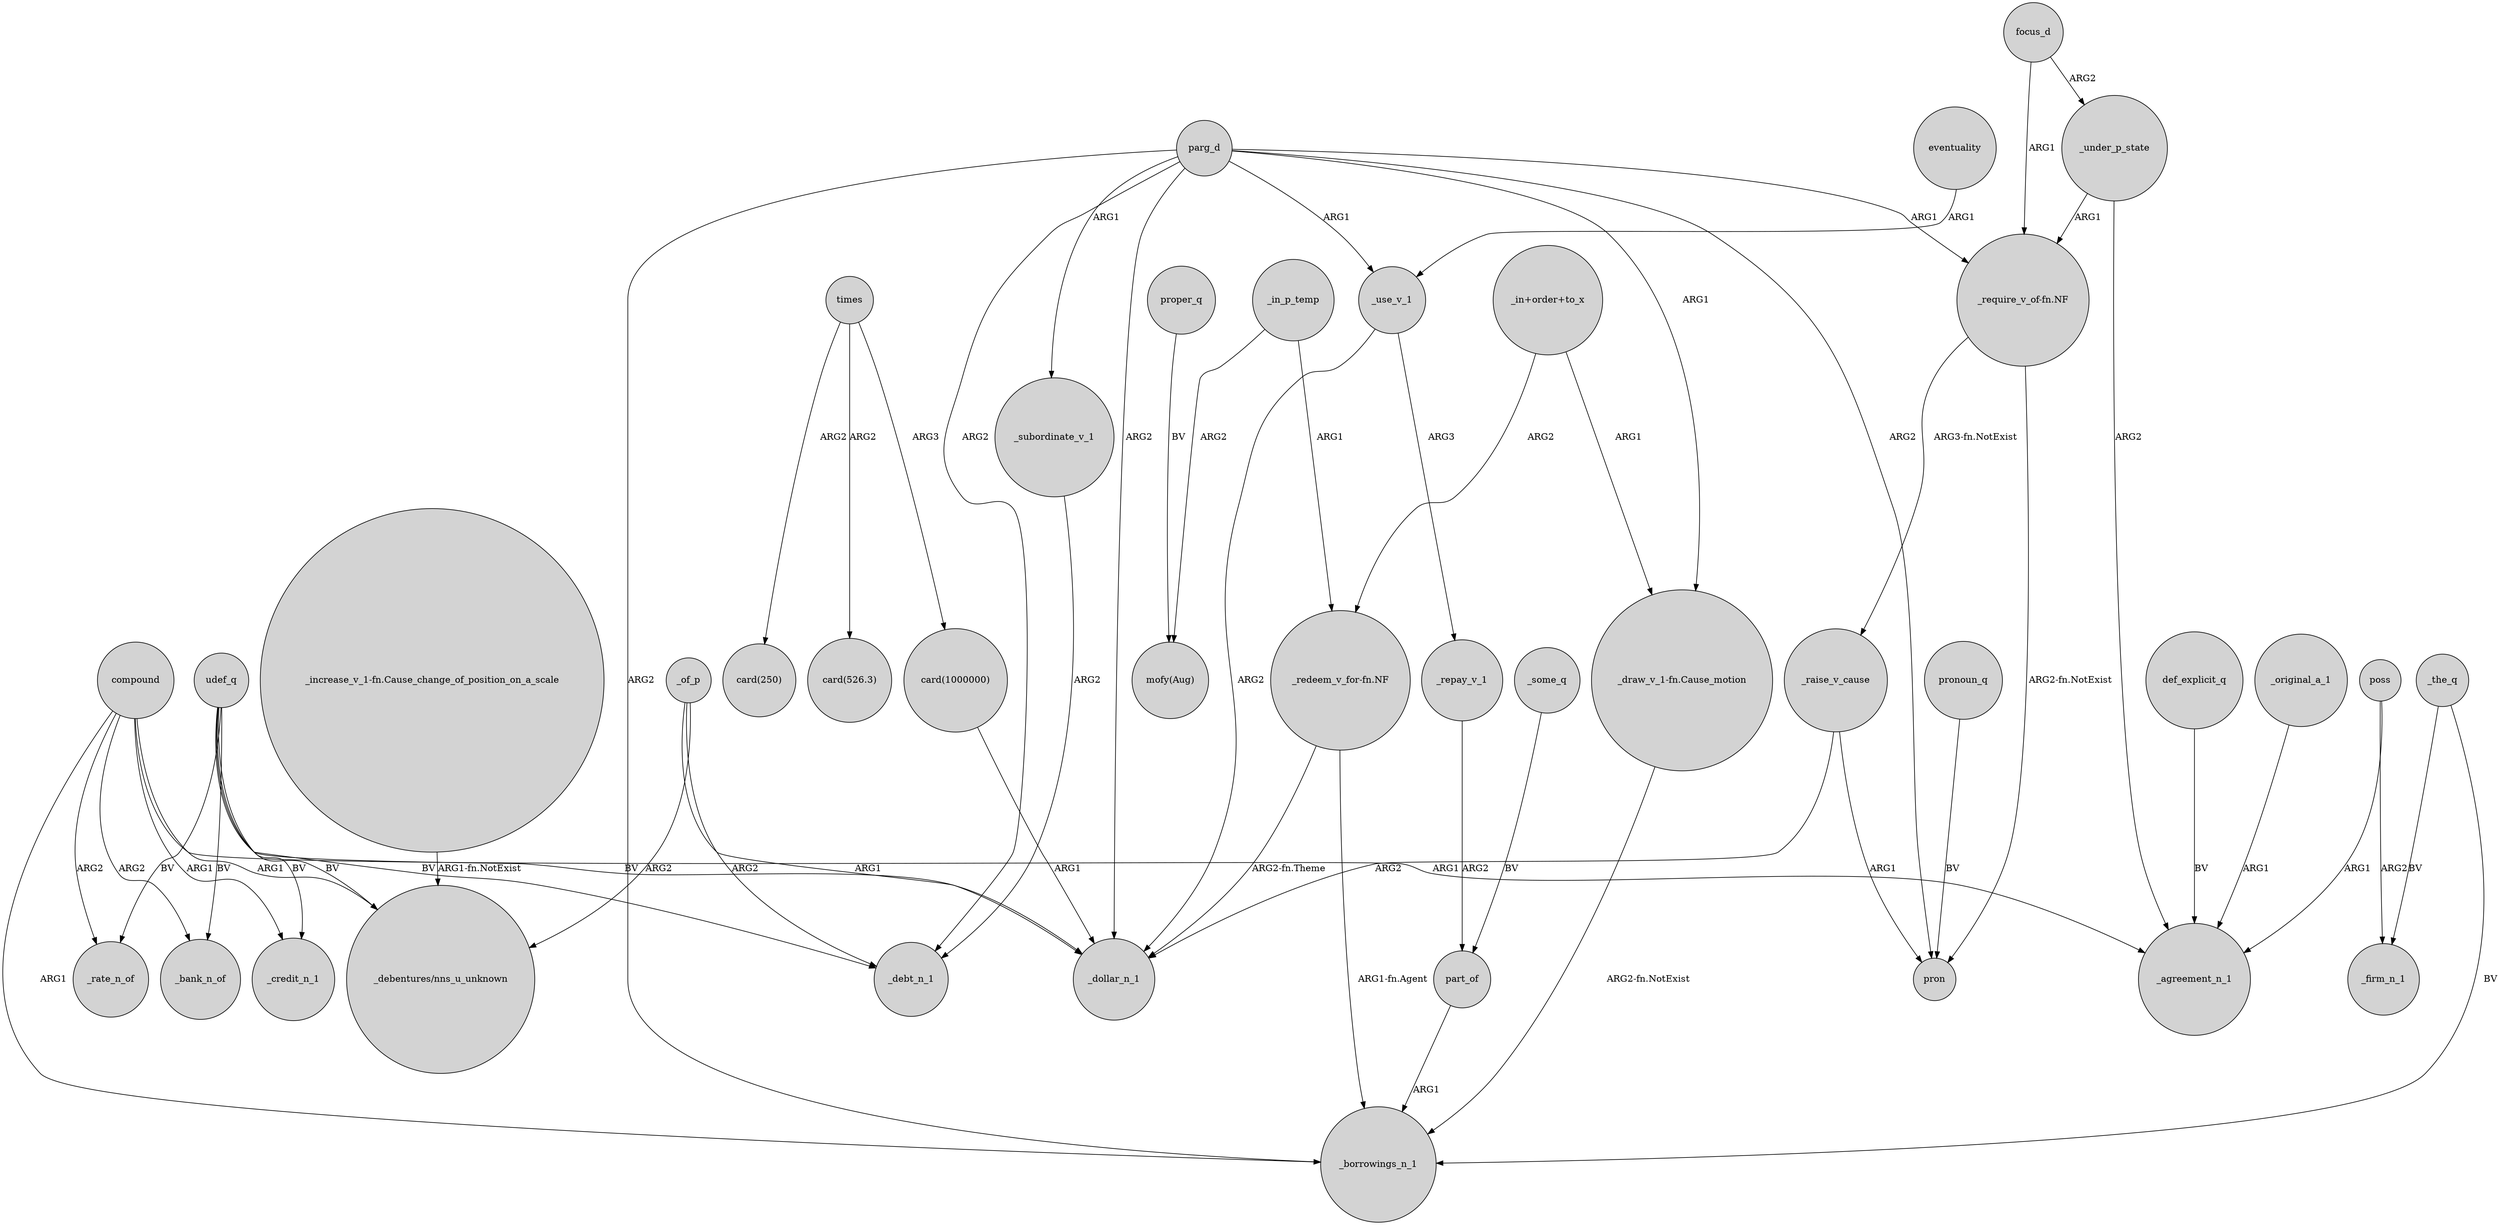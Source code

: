 digraph {
	node [shape=circle style=filled]
	_subordinate_v_1 -> _debt_n_1 [label=ARG2]
	"card(1000000)" -> _dollar_n_1 [label=ARG1]
	parg_d -> _use_v_1 [label=ARG1]
	compound -> _bank_n_of [label=ARG2]
	_use_v_1 -> _dollar_n_1 [label=ARG2]
	_of_p -> "_debentures/nns_u_unknown" [label=ARG2]
	_in_p_temp -> "_redeem_v_for-fn.NF" [label=ARG1]
	_under_p_state -> "_require_v_of-fn.NF" [label=ARG1]
	udef_q -> _credit_n_1 [label=BV]
	eventuality -> _use_v_1 [label=ARG1]
	udef_q -> _debt_n_1 [label=BV]
	"_require_v_of-fn.NF" -> _raise_v_cause [label="ARG3-fn.NotExist"]
	_of_p -> _dollar_n_1 [label=ARG1]
	_use_v_1 -> _repay_v_1 [label=ARG3]
	"_require_v_of-fn.NF" -> pron [label="ARG2-fn.NotExist"]
	_the_q -> _borrowings_n_1 [label=BV]
	times -> "card(250)" [label=ARG2]
	"_draw_v_1-fn.Cause_motion" -> _borrowings_n_1 [label="ARG2-fn.NotExist"]
	compound -> _borrowings_n_1 [label=ARG1]
	"_in+order+to_x" -> "_redeem_v_for-fn.NF" [label=ARG2]
	udef_q -> _rate_n_of [label=BV]
	_under_p_state -> _agreement_n_1 [label=ARG2]
	compound -> "_debentures/nns_u_unknown" [label=ARG1]
	"_increase_v_1-fn.Cause_change_of_position_on_a_scale" -> "_debentures/nns_u_unknown" [label="ARG1-fn.NotExist"]
	poss -> _agreement_n_1 [label=ARG1]
	focus_d -> "_require_v_of-fn.NF" [label=ARG1]
	parg_d -> pron [label=ARG2]
	_some_q -> part_of [label=BV]
	_raise_v_cause -> _dollar_n_1 [label=ARG2]
	pronoun_q -> pron [label=BV]
	part_of -> _borrowings_n_1 [label=ARG1]
	times -> "card(526.3)" [label=ARG2]
	def_explicit_q -> _agreement_n_1 [label=BV]
	_in_p_temp -> "mofy(Aug)" [label=ARG2]
	compound -> _credit_n_1 [label=ARG1]
	parg_d -> _debt_n_1 [label=ARG2]
	compound -> _rate_n_of [label=ARG2]
	times -> "card(1000000)" [label=ARG3]
	parg_d -> "_draw_v_1-fn.Cause_motion" [label=ARG1]
	"_in+order+to_x" -> "_draw_v_1-fn.Cause_motion" [label=ARG1]
	proper_q -> "mofy(Aug)" [label=BV]
	parg_d -> _subordinate_v_1 [label=ARG1]
	_of_p -> _debt_n_1 [label=ARG2]
	udef_q -> "_debentures/nns_u_unknown" [label=BV]
	_repay_v_1 -> part_of [label=ARG2]
	poss -> _firm_n_1 [label=ARG2]
	compound -> _agreement_n_1 [label=ARG1]
	_original_a_1 -> _agreement_n_1 [label=ARG1]
	parg_d -> "_require_v_of-fn.NF" [label=ARG1]
	_the_q -> _firm_n_1 [label=BV]
	parg_d -> _dollar_n_1 [label=ARG2]
	udef_q -> _dollar_n_1 [label=BV]
	_raise_v_cause -> pron [label=ARG1]
	"_redeem_v_for-fn.NF" -> _borrowings_n_1 [label="ARG1-fn.Agent"]
	focus_d -> _under_p_state [label=ARG2]
	"_redeem_v_for-fn.NF" -> _dollar_n_1 [label="ARG2-fn.Theme"]
	udef_q -> _bank_n_of [label=BV]
	parg_d -> _borrowings_n_1 [label=ARG2]
}
